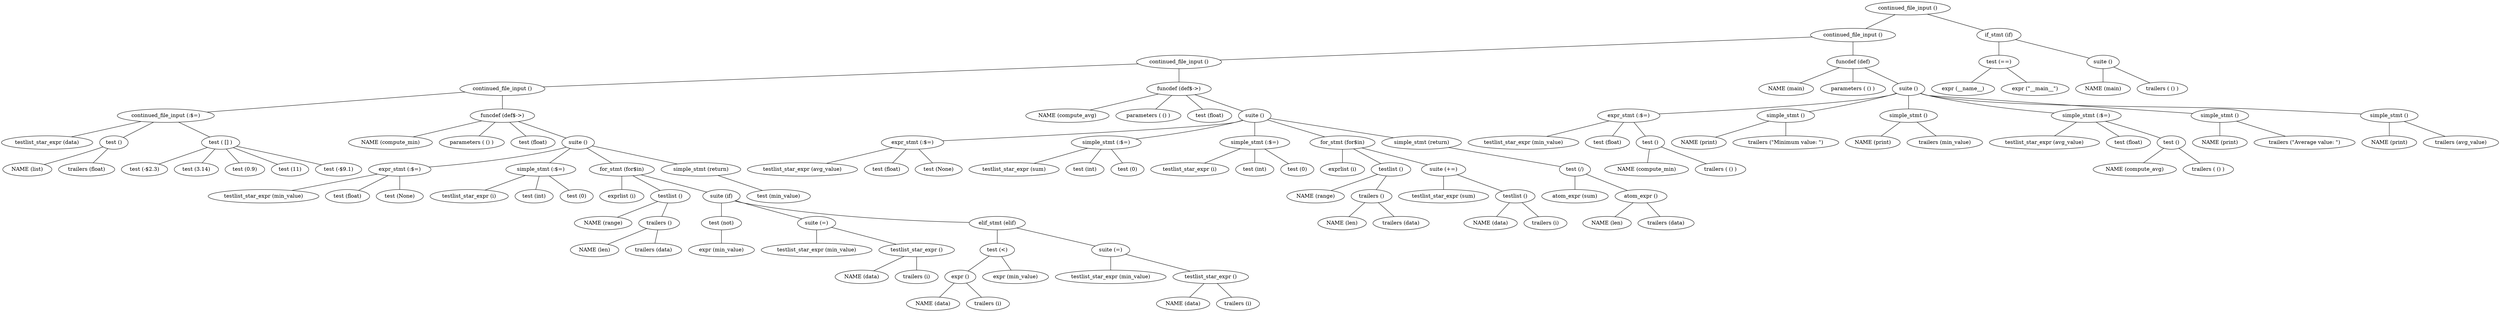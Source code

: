Graph {
node1 [label="continued_file_input ()"];
node2 [label="continued_file_input ()"];
node3 [label="continued_file_input ()"];
node4 [label="continued_file_input ()"];
node5 [label="continued_file_input (:$=)"];
node6 [label="testlist_star_expr (data)"];
node7 [label="test ()"];
node8 [label="NAME (list)"];
node9 [label="trailers (float)"];
node10 [label="test ( [] )"];
node11 [label="test (-$2.3)"];
node12 [label="test (3.14)"];
node13 [label="test (0.9)"];
node14 [label="test (11)"];
node15 [label="test (-$9.1)"];
node16 [label="funcdef (def$->)"];
node17 [label="NAME (compute_min)"];
node18 [label="parameters ( () )"];
node19 [label="test (float)"];
node20 [label="suite ()"];
node21 [label="expr_stmt (:$=)"];
node22 [label="testlist_star_expr (min_value)"];
node23 [label="test (float)"];
node24 [label="test (None)"];
node25 [label="simple_stmt (:$=)"];
node26 [label="testlist_star_expr (i)"];
node27 [label="test (int)"];
node28 [label="test (0)"];
node29 [label="for_stmt (for$in)"];
node30 [label="exprlist (i)"];
node31 [label="testlist ()"];
node32 [label="NAME (range)"];
node33 [label="trailers ()"];
node34 [label="NAME (len)"];
node35 [label="trailers (data)"];
node36 [label="suite (if)"];
node37 [label="test (not)"];
node38 [label="expr (min_value)"];
node39 [label="suite (=)"];
node40 [label="testlist_star_expr (min_value)"];
node41 [label="testlist_star_expr ()"];
node42 [label="NAME (data)"];
node43 [label="trailers (i)"];
node44 [label="elif_stmt (elif)"];
node45 [label="test (<)"];
node46 [label="expr ()"];
node47 [label="NAME (data)"];
node48 [label="trailers (i)"];
node49 [label="expr (min_value)"];
node50 [label="suite (=)"];
node51 [label="testlist_star_expr (min_value)"];
node52 [label="testlist_star_expr ()"];
node53 [label="NAME (data)"];
node54 [label="trailers (i)"];
node55 [label="simple_stmt (return)"];
node56 [label="test (min_value)"];
node57 [label="funcdef (def$->)"];
node58 [label="NAME (compute_avg)"];
node59 [label="parameters ( () )"];
node60 [label="test (float)"];
node61 [label="suite ()"];
node62 [label="expr_stmt (:$=)"];
node63 [label="testlist_star_expr (avg_value)"];
node64 [label="test (float)"];
node65 [label="test (None)"];
node66 [label="simple_stmt (:$=)"];
node67 [label="testlist_star_expr (sum)"];
node68 [label="test (int)"];
node69 [label="test (0)"];
node70 [label="simple_stmt (:$=)"];
node71 [label="testlist_star_expr (i)"];
node72 [label="test (int)"];
node73 [label="test (0)"];
node74 [label="for_stmt (for$in)"];
node75 [label="exprlist (i)"];
node76 [label="testlist ()"];
node77 [label="NAME (range)"];
node78 [label="trailers ()"];
node79 [label="NAME (len)"];
node80 [label="trailers (data)"];
node81 [label="suite (+=)"];
node82 [label="testlist_star_expr (sum)"];
node83 [label="testlist ()"];
node84 [label="NAME (data)"];
node85 [label="trailers (i)"];
node86 [label="simple_stmt (return)"];
node87 [label="test (/)"];
node88 [label="atom_expr (sum)"];
node89 [label="atom_expr ()"];
node90 [label="NAME (len)"];
node91 [label="trailers (data)"];
node92 [label="funcdef (def)"];
node93 [label="NAME (main)"];
node94 [label="parameters ( () )"];
node95 [label="suite ()"];
node96 [label="expr_stmt (:$=)"];
node97 [label="testlist_star_expr (min_value)"];
node98 [label="test (float)"];
node99 [label="test ()"];
node100 [label="NAME (compute_min)"];
node101 [label="trailers ( () )"];
node102 [label="simple_stmt ()"];
node103 [label="NAME (print)"];
node104 [label="trailers (&quot;Minimum value: &quot;)"];
node105 [label="simple_stmt ()"];
node106 [label="NAME (print)"];
node107 [label="trailers (min_value)"];
node108 [label="simple_stmt (:$=)"];
node109 [label="testlist_star_expr (avg_value)"];
node110 [label="test (float)"];
node111 [label="test ()"];
node112 [label="NAME (compute_avg)"];
node113 [label="trailers ( () )"];
node114 [label="simple_stmt ()"];
node115 [label="NAME (print)"];
node116 [label="trailers (&quot;Average value: &quot;)"];
node117 [label="simple_stmt ()"];
node118 [label="NAME (print)"];
node119 [label="trailers (avg_value)"];
node120 [label="if_stmt (if)"];
node121 [label="test (==)"];
node122 [label="expr (__name__)"];
node123 [label="expr (&quot;__main__&quot;)"];
node124 [label="suite ()"];
node125 [label="NAME (main)"];
node126 [label="trailers ( () )"];

node1 -- node2;
node2 -- node3;
node3 -- node4;
node4 -- node5;
node5 -- node6;
node5 -- node7;
node7 -- node8;
node7 -- node9;
node5 -- node10;
node10 -- node11;
node10 -- node12;
node10 -- node13;
node10 -- node14;
node10 -- node15;
node4 -- node16;
node16 -- node17;
node16 -- node18;
node16 -- node19;
node16 -- node20;
node20 -- node21;
node21 -- node22;
node21 -- node23;
node21 -- node24;
node20 -- node25;
node25 -- node26;
node25 -- node27;
node25 -- node28;
node20 -- node29;
node29 -- node30;
node29 -- node31;
node31 -- node32;
node31 -- node33;
node33 -- node34;
node33 -- node35;
node29 -- node36;
node36 -- node37;
node37 -- node38;
node36 -- node39;
node39 -- node40;
node39 -- node41;
node41 -- node42;
node41 -- node43;
node36 -- node44;
node44 -- node45;
node45 -- node46;
node46 -- node47;
node46 -- node48;
node45 -- node49;
node44 -- node50;
node50 -- node51;
node50 -- node52;
node52 -- node53;
node52 -- node54;
node20 -- node55;
node55 -- node56;
node3 -- node57;
node57 -- node58;
node57 -- node59;
node57 -- node60;
node57 -- node61;
node61 -- node62;
node62 -- node63;
node62 -- node64;
node62 -- node65;
node61 -- node66;
node66 -- node67;
node66 -- node68;
node66 -- node69;
node61 -- node70;
node70 -- node71;
node70 -- node72;
node70 -- node73;
node61 -- node74;
node74 -- node75;
node74 -- node76;
node76 -- node77;
node76 -- node78;
node78 -- node79;
node78 -- node80;
node74 -- node81;
node81 -- node82;
node81 -- node83;
node83 -- node84;
node83 -- node85;
node61 -- node86;
node86 -- node87;
node87 -- node88;
node87 -- node89;
node89 -- node90;
node89 -- node91;
node2 -- node92;
node92 -- node93;
node92 -- node94;
node92 -- node95;
node95 -- node96;
node96 -- node97;
node96 -- node98;
node96 -- node99;
node99 -- node100;
node99 -- node101;
node95 -- node102;
node102 -- node103;
node102 -- node104;
node95 -- node105;
node105 -- node106;
node105 -- node107;
node95 -- node108;
node108 -- node109;
node108 -- node110;
node108 -- node111;
node111 -- node112;
node111 -- node113;
node95 -- node114;
node114 -- node115;
node114 -- node116;
node95 -- node117;
node117 -- node118;
node117 -- node119;
node1 -- node120;
node120 -- node121;
node121 -- node122;
node121 -- node123;
node120 -- node124;
node124 -- node125;
node124 -- node126;

}
